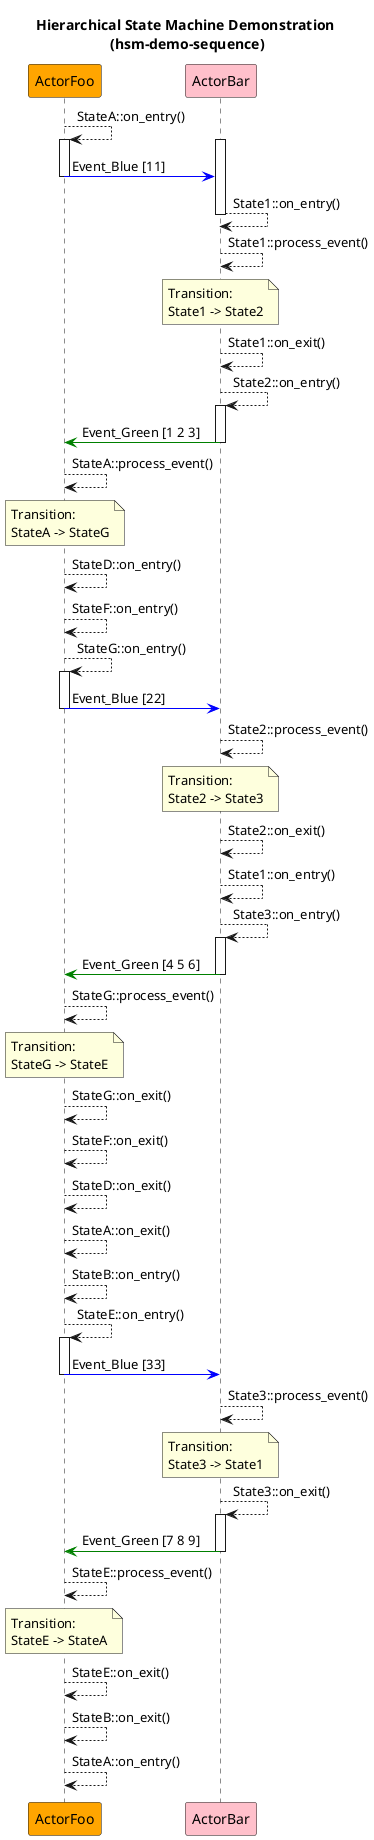 @startuml hsm-demo-sequence
title Hierarchical State Machine Demonstration \n(hsm-demo-sequence)
participant ActorFoo as Foo #orange
participant ActorBar as Bar #pink

Foo-->Foo: StateA::on_entry()
activate Bar
activate Foo
Foo-[#blue]>Bar : Event_Blue [11]
deactivate Foo
Bar-->Bar: State1::on_entry()
deactivate Bar

Bar-->Bar: State1::process_event()
note over Bar: Transition:\nState1 -> State2
Bar-->Bar: State1::on_exit()
Bar-->Bar: State2::on_entry()
activate Bar
Bar-[#green]>Foo : Event_Green [1 2 3]
deactivate Bar

Foo-->Foo: StateA::process_event()
note over Foo: Transition:\nStateA -> StateG
Foo-->Foo: StateD::on_entry()
Foo-->Foo: StateF::on_entry()
Foo-->Foo: StateG::on_entry()
activate Foo
Foo-[#blue]>Bar : Event_Blue [22]
deactivate Foo

Bar-->Bar: State2::process_event()
note over Bar: Transition:\nState2 -> State3
Bar-->Bar: State2::on_exit()
'emmits event already
Bar-->Bar: State1::on_entry()
Bar-->Bar: State3::on_entry()
activate Bar
Bar-[#green]>Foo : Event_Green [4 5 6]
deactivate Bar

Foo-->Foo: StateG::process_event()
note over Foo: Transition:\nStateG -> StateE
Foo-->Foo: StateG::on_exit()
Foo-->Foo: StateF::on_exit()
Foo-->Foo: StateD::on_exit()
Foo-->Foo: StateA::on_exit()
Foo-->Foo: StateB::on_entry()
Foo-->Foo: StateE::on_entry()
activate Foo
Foo-[#blue]>Bar : Event_Blue [33]
deactivate Foo

Bar-->Bar: State3::process_event()
note over Bar: Transition:\nState3 -> State1
Bar-->Bar: State3::on_exit()
activate Bar
Bar-[#green]>Foo : Event_Green [7 8 9]
deactivate Bar

Foo-->Foo: StateE::process_event()
note over Foo: Transition:\nStateE -> StateA
Foo-->Foo: StateE::on_exit()
Foo-->Foo: StateB::on_exit()
Foo-->Foo: StateA::on_entry()

@enduml